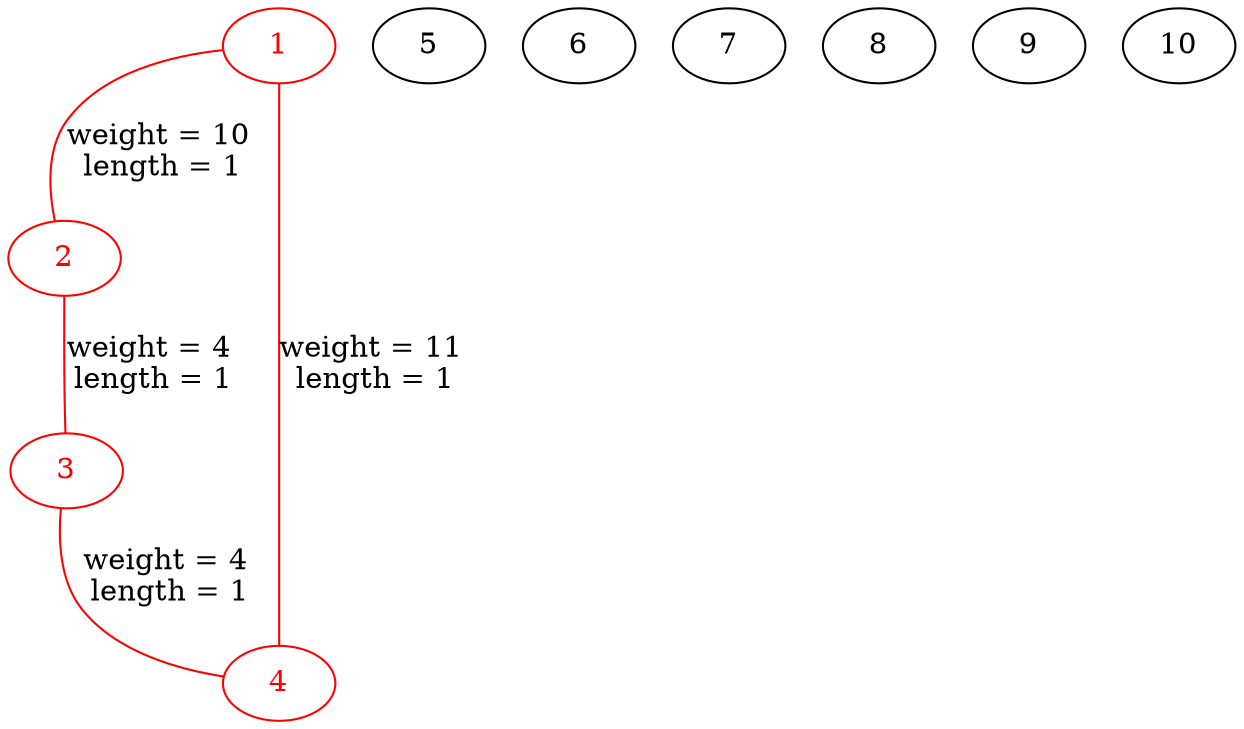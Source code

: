 // Graph visualisation
graph "Graph" {
	graph [concentrate=True]
	1
	2
	3
	4
	5
	6
	7
	8
	9
	10
	1 [color=red fontcolor=red]
	1 -- 4 [label="weight = 11
 length = 1" color=red weight=11]
	1 -- 2 [label="weight = 10
 length = 1" color=red weight=10]
	2 [color=red fontcolor=red]
	2 -- 3 [label="weight = 4
 length = 1" color=red weight=4]
	3 [color=red fontcolor=red]
	3 -- 4 [label="weight = 4
 length = 1" color=red weight=4]
	4 [color=red fontcolor=red]
}

